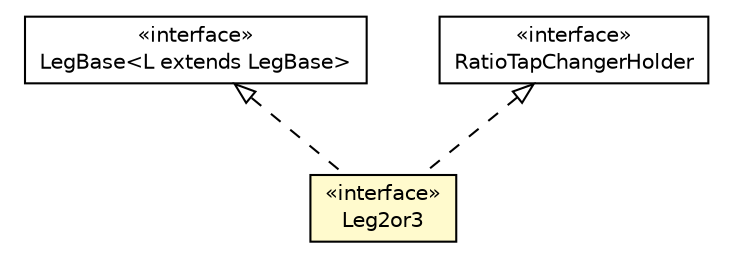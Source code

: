#!/usr/local/bin/dot
#
# Class diagram 
# Generated by UMLGraph version R5_6 (http://www.umlgraph.org/)
#

digraph G {
	edge [fontname="Helvetica",fontsize=10,labelfontname="Helvetica",labelfontsize=10];
	node [fontname="Helvetica",fontsize=10,shape=plaintext];
	nodesep=0.25;
	ranksep=0.5;
	// eu.itesla_project.iidm.network.ThreeWindingsTransformer.LegBase<L extends eu.itesla_project.iidm.network.ThreeWindingsTransformer.LegBase>
	c8962 [label=<<table title="eu.itesla_project.iidm.network.ThreeWindingsTransformer.LegBase" border="0" cellborder="1" cellspacing="0" cellpadding="2" port="p" href="./ThreeWindingsTransformer.LegBase.html">
		<tr><td><table border="0" cellspacing="0" cellpadding="1">
<tr><td align="center" balign="center"> &#171;interface&#187; </td></tr>
<tr><td align="center" balign="center"> LegBase&lt;L extends LegBase&gt; </td></tr>
		</table></td></tr>
		</table>>, URL="./ThreeWindingsTransformer.LegBase.html", fontname="Helvetica", fontcolor="black", fontsize=10.0];
	// eu.itesla_project.iidm.network.ThreeWindingsTransformer.Leg2or3
	c8964 [label=<<table title="eu.itesla_project.iidm.network.ThreeWindingsTransformer.Leg2or3" border="0" cellborder="1" cellspacing="0" cellpadding="2" port="p" bgcolor="lemonChiffon" href="./ThreeWindingsTransformer.Leg2or3.html">
		<tr><td><table border="0" cellspacing="0" cellpadding="1">
<tr><td align="center" balign="center"> &#171;interface&#187; </td></tr>
<tr><td align="center" balign="center"> Leg2or3 </td></tr>
		</table></td></tr>
		</table>>, URL="./ThreeWindingsTransformer.Leg2or3.html", fontname="Helvetica", fontcolor="black", fontsize=10.0];
	// eu.itesla_project.iidm.network.RatioTapChangerHolder
	c8965 [label=<<table title="eu.itesla_project.iidm.network.RatioTapChangerHolder" border="0" cellborder="1" cellspacing="0" cellpadding="2" port="p" href="./RatioTapChangerHolder.html">
		<tr><td><table border="0" cellspacing="0" cellpadding="1">
<tr><td align="center" balign="center"> &#171;interface&#187; </td></tr>
<tr><td align="center" balign="center"> RatioTapChangerHolder </td></tr>
		</table></td></tr>
		</table>>, URL="./RatioTapChangerHolder.html", fontname="Helvetica", fontcolor="black", fontsize=10.0];
	//eu.itesla_project.iidm.network.ThreeWindingsTransformer.Leg2or3 implements eu.itesla_project.iidm.network.ThreeWindingsTransformer.LegBase<L extends eu.itesla_project.iidm.network.ThreeWindingsTransformer.LegBase>
	c8962:p -> c8964:p [dir=back,arrowtail=empty,style=dashed];
	//eu.itesla_project.iidm.network.ThreeWindingsTransformer.Leg2or3 implements eu.itesla_project.iidm.network.RatioTapChangerHolder
	c8965:p -> c8964:p [dir=back,arrowtail=empty,style=dashed];
}

